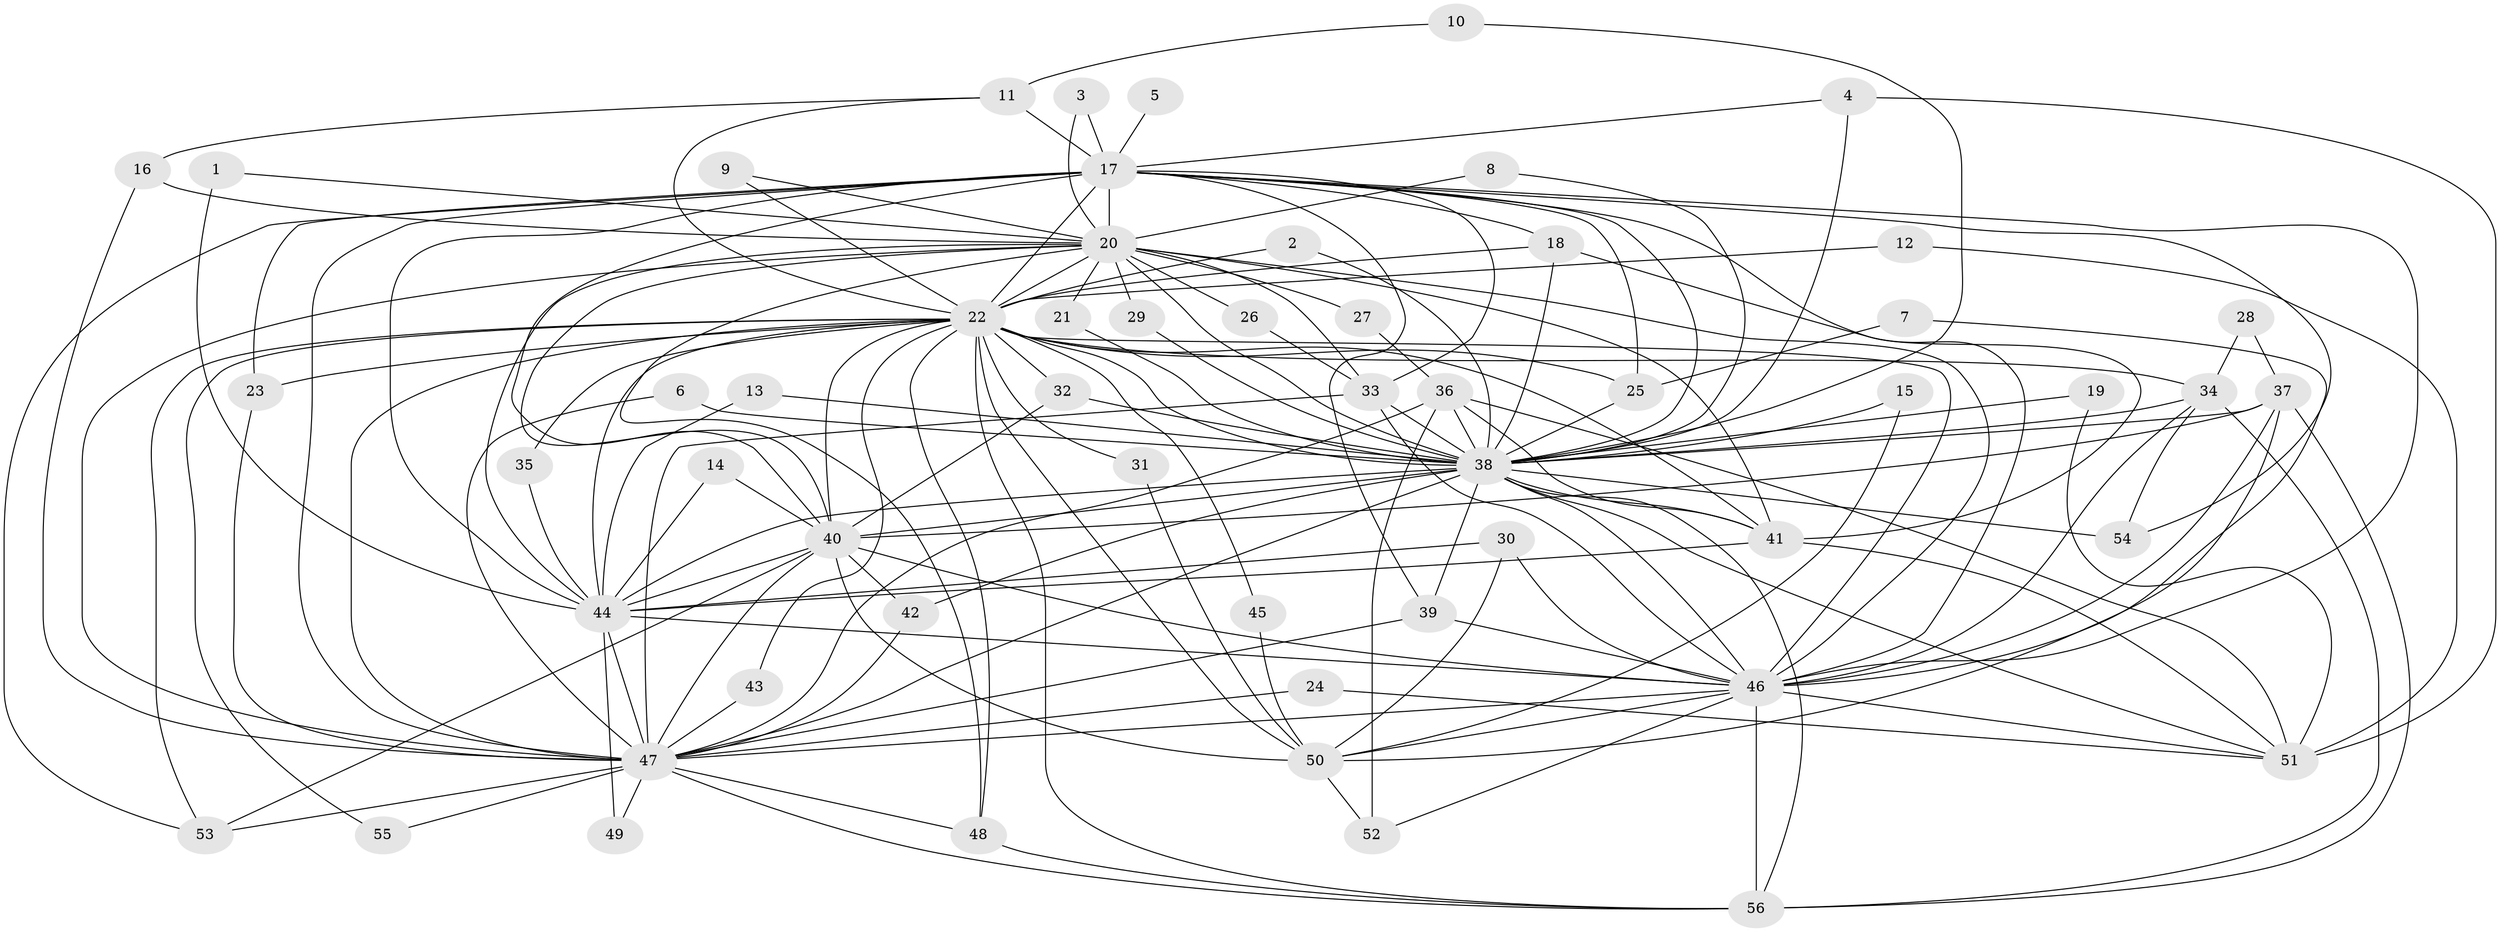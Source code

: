 // original degree distribution, {23: 0.008928571428571428, 18: 0.017857142857142856, 28: 0.017857142857142856, 16: 0.017857142857142856, 17: 0.008928571428571428, 22: 0.008928571428571428, 32: 0.008928571428571428, 2: 0.5625, 7: 0.017857142857142856, 4: 0.07142857142857142, 3: 0.1875, 5: 0.05357142857142857, 6: 0.008928571428571428, 9: 0.008928571428571428}
// Generated by graph-tools (version 1.1) at 2025/49/03/09/25 03:49:31]
// undirected, 56 vertices, 157 edges
graph export_dot {
graph [start="1"]
  node [color=gray90,style=filled];
  1;
  2;
  3;
  4;
  5;
  6;
  7;
  8;
  9;
  10;
  11;
  12;
  13;
  14;
  15;
  16;
  17;
  18;
  19;
  20;
  21;
  22;
  23;
  24;
  25;
  26;
  27;
  28;
  29;
  30;
  31;
  32;
  33;
  34;
  35;
  36;
  37;
  38;
  39;
  40;
  41;
  42;
  43;
  44;
  45;
  46;
  47;
  48;
  49;
  50;
  51;
  52;
  53;
  54;
  55;
  56;
  1 -- 20 [weight=1.0];
  1 -- 44 [weight=1.0];
  2 -- 22 [weight=1.0];
  2 -- 38 [weight=1.0];
  3 -- 17 [weight=1.0];
  3 -- 20 [weight=1.0];
  4 -- 17 [weight=1.0];
  4 -- 38 [weight=1.0];
  4 -- 51 [weight=1.0];
  5 -- 17 [weight=1.0];
  6 -- 38 [weight=1.0];
  6 -- 47 [weight=1.0];
  7 -- 25 [weight=1.0];
  7 -- 46 [weight=1.0];
  8 -- 20 [weight=1.0];
  8 -- 38 [weight=1.0];
  9 -- 20 [weight=1.0];
  9 -- 22 [weight=1.0];
  10 -- 11 [weight=1.0];
  10 -- 38 [weight=1.0];
  11 -- 16 [weight=1.0];
  11 -- 17 [weight=2.0];
  11 -- 22 [weight=1.0];
  12 -- 22 [weight=1.0];
  12 -- 51 [weight=1.0];
  13 -- 38 [weight=1.0];
  13 -- 44 [weight=1.0];
  14 -- 40 [weight=1.0];
  14 -- 44 [weight=1.0];
  15 -- 38 [weight=1.0];
  15 -- 50 [weight=1.0];
  16 -- 20 [weight=1.0];
  16 -- 47 [weight=1.0];
  17 -- 18 [weight=1.0];
  17 -- 20 [weight=3.0];
  17 -- 22 [weight=2.0];
  17 -- 23 [weight=1.0];
  17 -- 25 [weight=1.0];
  17 -- 33 [weight=1.0];
  17 -- 38 [weight=4.0];
  17 -- 39 [weight=1.0];
  17 -- 40 [weight=2.0];
  17 -- 41 [weight=1.0];
  17 -- 44 [weight=3.0];
  17 -- 46 [weight=2.0];
  17 -- 47 [weight=2.0];
  17 -- 53 [weight=1.0];
  17 -- 54 [weight=1.0];
  18 -- 22 [weight=1.0];
  18 -- 38 [weight=1.0];
  18 -- 46 [weight=1.0];
  19 -- 38 [weight=1.0];
  19 -- 51 [weight=1.0];
  20 -- 21 [weight=1.0];
  20 -- 22 [weight=1.0];
  20 -- 26 [weight=1.0];
  20 -- 27 [weight=1.0];
  20 -- 29 [weight=1.0];
  20 -- 33 [weight=1.0];
  20 -- 38 [weight=2.0];
  20 -- 40 [weight=1.0];
  20 -- 41 [weight=1.0];
  20 -- 44 [weight=1.0];
  20 -- 46 [weight=1.0];
  20 -- 47 [weight=2.0];
  20 -- 48 [weight=1.0];
  21 -- 38 [weight=1.0];
  22 -- 23 [weight=1.0];
  22 -- 25 [weight=1.0];
  22 -- 31 [weight=1.0];
  22 -- 32 [weight=1.0];
  22 -- 34 [weight=1.0];
  22 -- 35 [weight=1.0];
  22 -- 38 [weight=2.0];
  22 -- 40 [weight=3.0];
  22 -- 41 [weight=1.0];
  22 -- 43 [weight=1.0];
  22 -- 44 [weight=1.0];
  22 -- 45 [weight=1.0];
  22 -- 46 [weight=2.0];
  22 -- 47 [weight=2.0];
  22 -- 48 [weight=1.0];
  22 -- 50 [weight=1.0];
  22 -- 53 [weight=1.0];
  22 -- 55 [weight=1.0];
  22 -- 56 [weight=1.0];
  23 -- 47 [weight=1.0];
  24 -- 47 [weight=1.0];
  24 -- 51 [weight=1.0];
  25 -- 38 [weight=1.0];
  26 -- 33 [weight=1.0];
  27 -- 36 [weight=1.0];
  28 -- 34 [weight=1.0];
  28 -- 37 [weight=1.0];
  29 -- 38 [weight=1.0];
  30 -- 44 [weight=2.0];
  30 -- 46 [weight=1.0];
  30 -- 50 [weight=1.0];
  31 -- 50 [weight=1.0];
  32 -- 38 [weight=1.0];
  32 -- 40 [weight=1.0];
  33 -- 38 [weight=1.0];
  33 -- 46 [weight=1.0];
  33 -- 47 [weight=1.0];
  34 -- 38 [weight=2.0];
  34 -- 46 [weight=1.0];
  34 -- 54 [weight=1.0];
  34 -- 56 [weight=1.0];
  35 -- 44 [weight=1.0];
  36 -- 38 [weight=1.0];
  36 -- 41 [weight=1.0];
  36 -- 47 [weight=2.0];
  36 -- 51 [weight=1.0];
  36 -- 52 [weight=1.0];
  37 -- 38 [weight=1.0];
  37 -- 40 [weight=2.0];
  37 -- 46 [weight=1.0];
  37 -- 50 [weight=2.0];
  37 -- 56 [weight=1.0];
  38 -- 39 [weight=1.0];
  38 -- 40 [weight=2.0];
  38 -- 41 [weight=1.0];
  38 -- 42 [weight=1.0];
  38 -- 44 [weight=2.0];
  38 -- 46 [weight=2.0];
  38 -- 47 [weight=2.0];
  38 -- 51 [weight=1.0];
  38 -- 54 [weight=1.0];
  38 -- 56 [weight=1.0];
  39 -- 46 [weight=1.0];
  39 -- 47 [weight=1.0];
  40 -- 42 [weight=1.0];
  40 -- 44 [weight=1.0];
  40 -- 46 [weight=1.0];
  40 -- 47 [weight=1.0];
  40 -- 50 [weight=1.0];
  40 -- 53 [weight=1.0];
  41 -- 44 [weight=1.0];
  41 -- 51 [weight=2.0];
  42 -- 47 [weight=1.0];
  43 -- 47 [weight=1.0];
  44 -- 46 [weight=1.0];
  44 -- 47 [weight=1.0];
  44 -- 49 [weight=1.0];
  45 -- 50 [weight=1.0];
  46 -- 47 [weight=1.0];
  46 -- 50 [weight=1.0];
  46 -- 51 [weight=1.0];
  46 -- 52 [weight=1.0];
  46 -- 56 [weight=1.0];
  47 -- 48 [weight=1.0];
  47 -- 49 [weight=1.0];
  47 -- 53 [weight=1.0];
  47 -- 55 [weight=1.0];
  47 -- 56 [weight=1.0];
  48 -- 56 [weight=1.0];
  50 -- 52 [weight=1.0];
}
